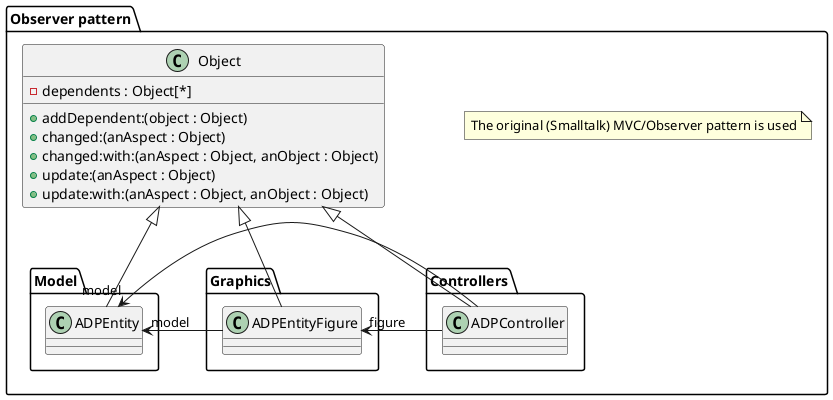 @startuml

skinparam nodesep 80
skinparam ranksep 100

package "Observer pattern" {

note "The original (Smalltalk) MVC/Observer pattern is used" as N1

class Object {
  - dependents : Object[*]
  + addDependent:(object : Object)
  + changed:(anAspect : Object)
  + changed:with:(anAspect : Object, anObject : Object)
  + update:(anAspect : Object)
  + update:with:(anAspect : Object, anObject : Object)
}

package Model {
  class ADPEntity
}

package Graphics {
  class ADPEntityFigure {
  }
}

package Controllers {
  class ADPController
}

ADPEntity "model" <- ADPEntityFigure
ADPController -> "model" ADPEntity
ADPEntityFigure "figure" <- ADPController

Object <|-- ADPEntity

Object <|-- ADPController

Object <|-- ADPEntityFigure

}
@enduml
